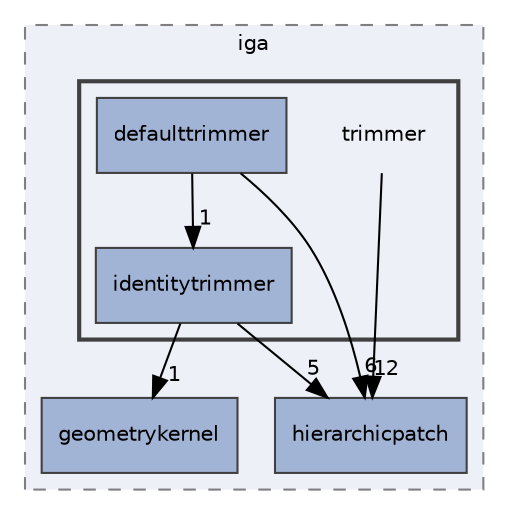 digraph "trimmer"
{
 // LATEX_PDF_SIZE
  edge [fontname="Helvetica",fontsize="10",labelfontname="Helvetica",labelfontsize="10"];
  node [fontname="Helvetica",fontsize="10",shape=record];
  compound=true
  subgraph clusterdir_d2a3c23294a1b1015b1b8e8721ddded8 {
    graph [ bgcolor="#edf0f7", pencolor="grey50", style="filled,dashed,", label="iga", fontname="Helvetica", fontsize="10", URL="dir_d2a3c23294a1b1015b1b8e8721ddded8.html"]
  dir_12fc9e68aad46ae2d80ba50ef1c96d76 [shape=box, label="hierarchicpatch", style="filled,", fillcolor="#a2b4d6", color="grey25", URL="dir_12fc9e68aad46ae2d80ba50ef1c96d76.html"];
  dir_98571e7345f7327fea7723ec1a12d870 [shape=box, label="geometrykernel", style="filled,", fillcolor="#a2b4d6", color="grey25", URL="dir_98571e7345f7327fea7723ec1a12d870.html"];
  subgraph clusterdir_7d0c370ab440c4b4f78419bfc8c93eb8 {
    graph [ bgcolor="#edf0f7", pencolor="grey25", style="filled,bold,", label="", fontname="Helvetica", fontsize="10", URL="dir_7d0c370ab440c4b4f78419bfc8c93eb8.html"]
    dir_7d0c370ab440c4b4f78419bfc8c93eb8 [shape=plaintext, label="trimmer"];
  dir_265321845ed2650d675b22a94b62262d [shape=box, label="defaulttrimmer", style="filled,", fillcolor="#a2b4d6", color="grey25", URL="dir_265321845ed2650d675b22a94b62262d.html"];
  dir_aa3557bd66a6784b3b9e663253e8d0ba [shape=box, label="identitytrimmer", style="filled,", fillcolor="#a2b4d6", color="grey25", URL="dir_aa3557bd66a6784b3b9e663253e8d0ba.html"];
  }
  }
  dir_7d0c370ab440c4b4f78419bfc8c93eb8->dir_12fc9e68aad46ae2d80ba50ef1c96d76 [headlabel="12", labeldistance=1.5 headhref="dir_000019_000007.html"];
  dir_265321845ed2650d675b22a94b62262d->dir_12fc9e68aad46ae2d80ba50ef1c96d76 [headlabel="6", labeldistance=1.5 headhref="dir_000001_000007.html"];
  dir_265321845ed2650d675b22a94b62262d->dir_aa3557bd66a6784b3b9e663253e8d0ba [headlabel="1", labeldistance=1.5 headhref="dir_000001_000009.html"];
  dir_aa3557bd66a6784b3b9e663253e8d0ba->dir_12fc9e68aad46ae2d80ba50ef1c96d76 [headlabel="5", labeldistance=1.5 headhref="dir_000009_000007.html"];
  dir_aa3557bd66a6784b3b9e663253e8d0ba->dir_98571e7345f7327fea7723ec1a12d870 [headlabel="1", labeldistance=1.5 headhref="dir_000009_000006.html"];
}
